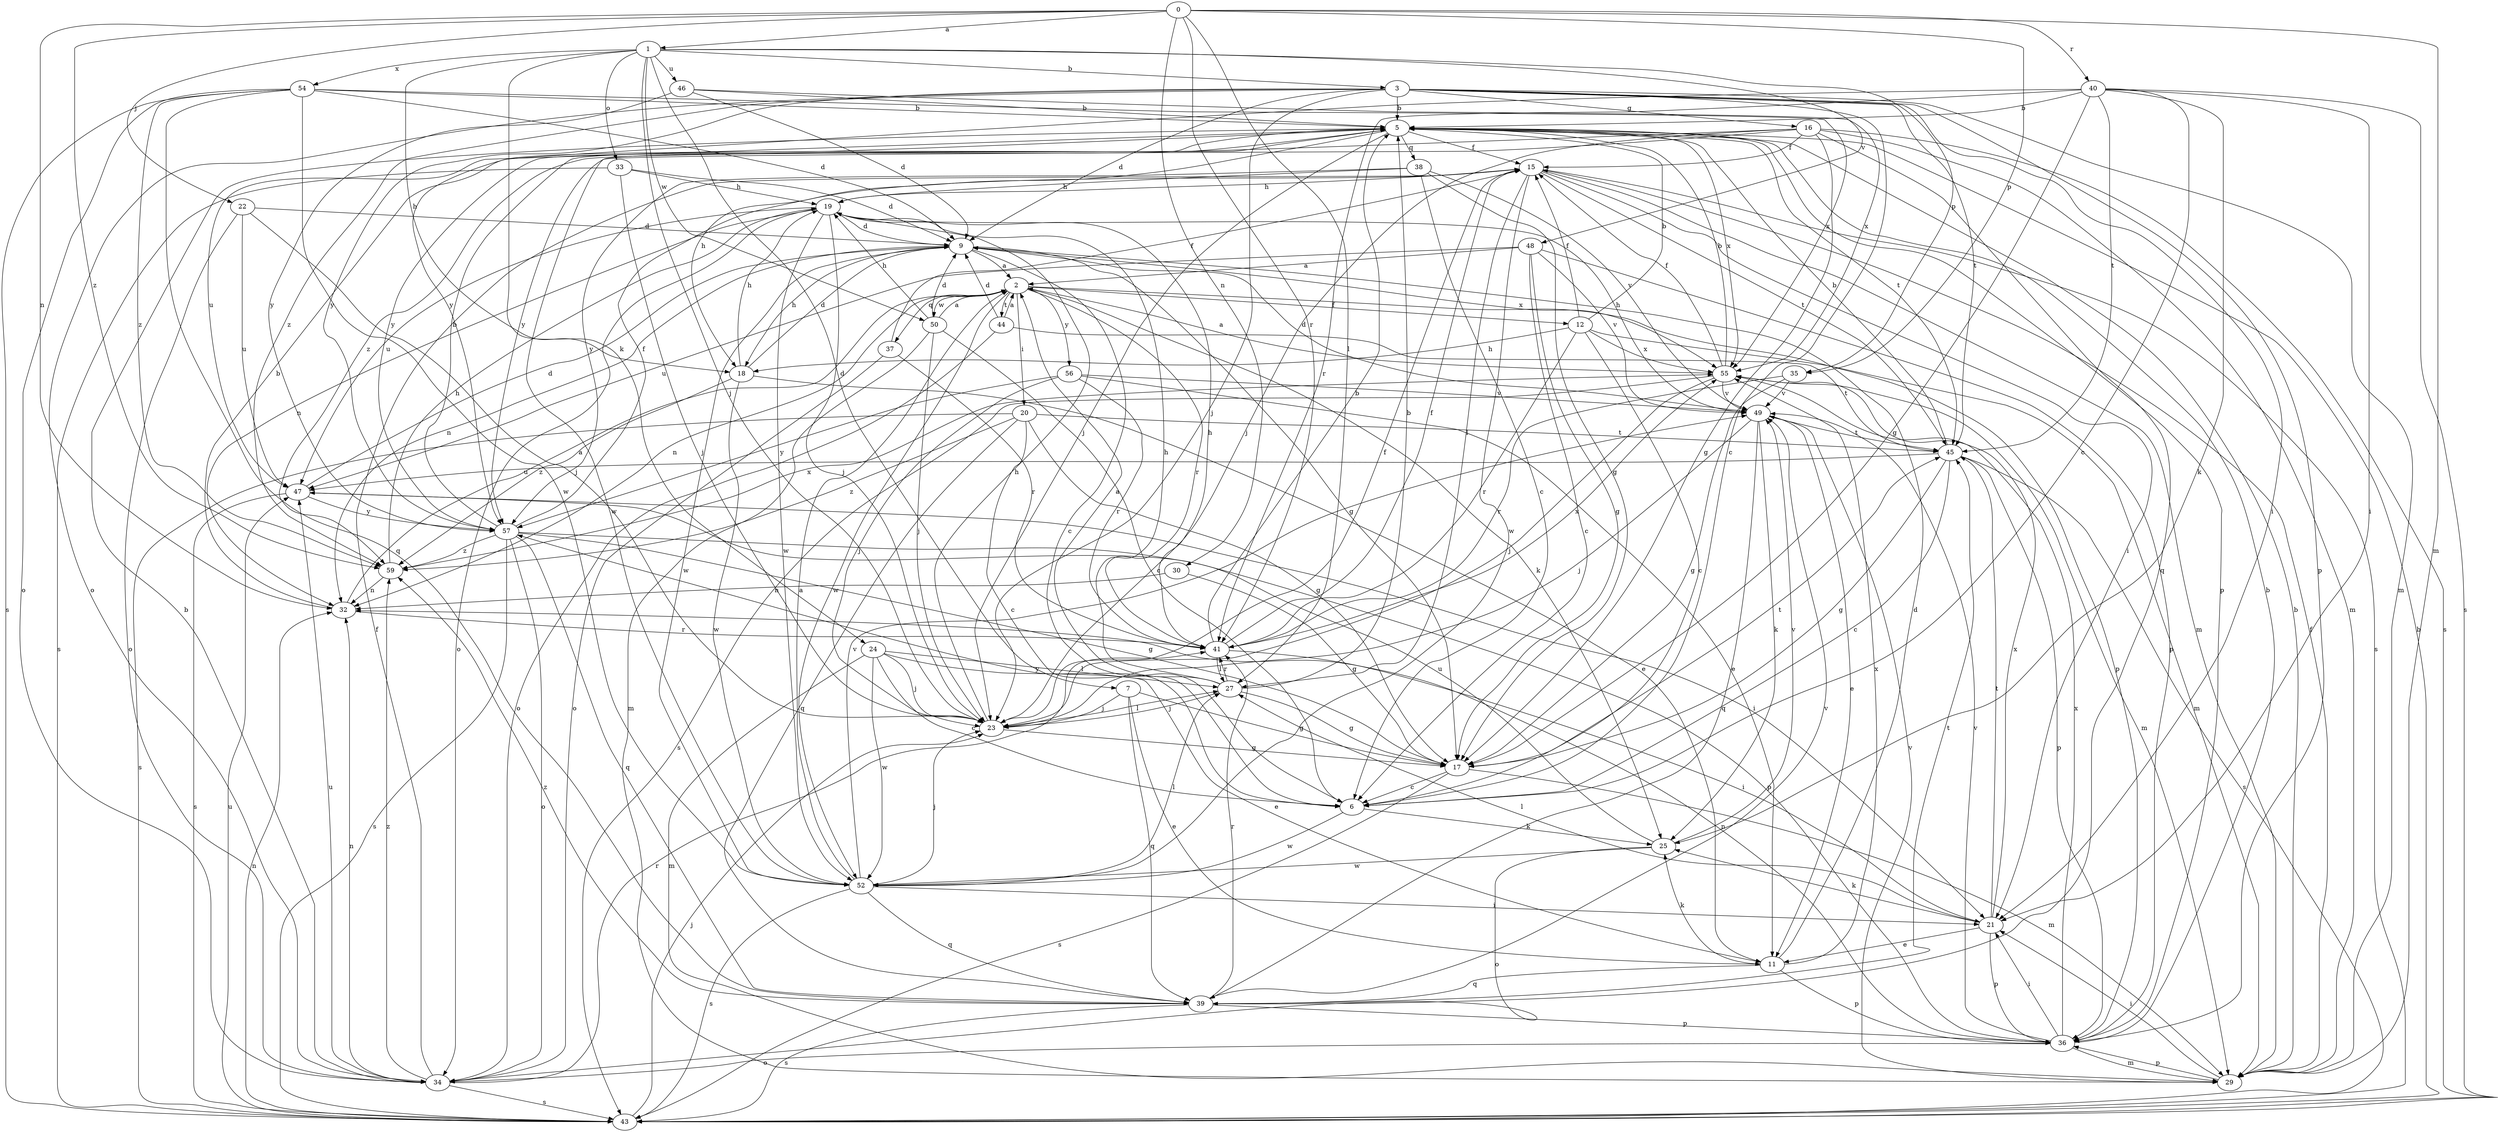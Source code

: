 strict digraph  {
0;
1;
2;
3;
5;
6;
7;
9;
11;
12;
15;
16;
17;
18;
19;
20;
21;
22;
23;
24;
25;
27;
29;
30;
32;
33;
34;
35;
36;
37;
38;
39;
40;
41;
43;
44;
45;
46;
47;
48;
49;
50;
52;
54;
55;
56;
57;
59;
0 -> 1  [label=a];
0 -> 22  [label=j];
0 -> 27  [label=l];
0 -> 29  [label=m];
0 -> 30  [label=n];
0 -> 32  [label=n];
0 -> 35  [label=p];
0 -> 40  [label=r];
0 -> 41  [label=r];
0 -> 59  [label=z];
1 -> 3  [label=b];
1 -> 7  [label=d];
1 -> 18  [label=h];
1 -> 23  [label=j];
1 -> 24  [label=k];
1 -> 33  [label=o];
1 -> 35  [label=p];
1 -> 46  [label=u];
1 -> 48  [label=v];
1 -> 50  [label=w];
1 -> 54  [label=x];
2 -> 12  [label=f];
2 -> 20  [label=i];
2 -> 25  [label=k];
2 -> 32  [label=n];
2 -> 36  [label=p];
2 -> 37  [label=q];
2 -> 41  [label=r];
2 -> 44  [label=t];
2 -> 50  [label=w];
2 -> 52  [label=w];
2 -> 56  [label=y];
3 -> 5  [label=b];
3 -> 6  [label=c];
3 -> 9  [label=d];
3 -> 16  [label=g];
3 -> 21  [label=i];
3 -> 23  [label=j];
3 -> 29  [label=m];
3 -> 34  [label=o];
3 -> 36  [label=p];
3 -> 45  [label=t];
3 -> 57  [label=y];
3 -> 59  [label=z];
5 -> 15  [label=f];
5 -> 18  [label=h];
5 -> 23  [label=j];
5 -> 36  [label=p];
5 -> 38  [label=q];
5 -> 45  [label=t];
5 -> 47  [label=u];
5 -> 52  [label=w];
5 -> 55  [label=x];
5 -> 57  [label=y];
6 -> 25  [label=k];
6 -> 52  [label=w];
6 -> 57  [label=y];
7 -> 11  [label=e];
7 -> 17  [label=g];
7 -> 23  [label=j];
7 -> 39  [label=q];
9 -> 2  [label=a];
9 -> 6  [label=c];
9 -> 17  [label=g];
9 -> 18  [label=h];
9 -> 32  [label=n];
9 -> 52  [label=w];
9 -> 55  [label=x];
11 -> 9  [label=d];
11 -> 25  [label=k];
11 -> 36  [label=p];
11 -> 39  [label=q];
11 -> 55  [label=x];
12 -> 5  [label=b];
12 -> 6  [label=c];
12 -> 15  [label=f];
12 -> 18  [label=h];
12 -> 29  [label=m];
12 -> 41  [label=r];
12 -> 55  [label=x];
15 -> 19  [label=h];
15 -> 21  [label=i];
15 -> 27  [label=l];
15 -> 29  [label=m];
15 -> 43  [label=s];
15 -> 45  [label=t];
15 -> 52  [label=w];
16 -> 15  [label=f];
16 -> 17  [label=g];
16 -> 23  [label=j];
16 -> 29  [label=m];
16 -> 39  [label=q];
16 -> 43  [label=s];
16 -> 57  [label=y];
16 -> 59  [label=z];
17 -> 6  [label=c];
17 -> 29  [label=m];
17 -> 43  [label=s];
17 -> 45  [label=t];
18 -> 9  [label=d];
18 -> 11  [label=e];
18 -> 19  [label=h];
18 -> 52  [label=w];
18 -> 59  [label=z];
19 -> 9  [label=d];
19 -> 23  [label=j];
19 -> 32  [label=n];
19 -> 34  [label=o];
19 -> 47  [label=u];
19 -> 52  [label=w];
20 -> 6  [label=c];
20 -> 17  [label=g];
20 -> 39  [label=q];
20 -> 43  [label=s];
20 -> 45  [label=t];
20 -> 59  [label=z];
21 -> 11  [label=e];
21 -> 25  [label=k];
21 -> 27  [label=l];
21 -> 36  [label=p];
21 -> 45  [label=t];
21 -> 55  [label=x];
22 -> 9  [label=d];
22 -> 23  [label=j];
22 -> 34  [label=o];
22 -> 47  [label=u];
23 -> 15  [label=f];
23 -> 17  [label=g];
23 -> 19  [label=h];
23 -> 27  [label=l];
24 -> 6  [label=c];
24 -> 11  [label=e];
24 -> 23  [label=j];
24 -> 27  [label=l];
24 -> 29  [label=m];
24 -> 52  [label=w];
25 -> 34  [label=o];
25 -> 47  [label=u];
25 -> 49  [label=v];
25 -> 52  [label=w];
27 -> 2  [label=a];
27 -> 5  [label=b];
27 -> 17  [label=g];
27 -> 19  [label=h];
27 -> 23  [label=j];
27 -> 41  [label=r];
29 -> 5  [label=b];
29 -> 15  [label=f];
29 -> 21  [label=i];
29 -> 36  [label=p];
29 -> 49  [label=v];
30 -> 17  [label=g];
30 -> 32  [label=n];
32 -> 2  [label=a];
32 -> 5  [label=b];
32 -> 41  [label=r];
33 -> 9  [label=d];
33 -> 19  [label=h];
33 -> 23  [label=j];
33 -> 43  [label=s];
34 -> 5  [label=b];
34 -> 15  [label=f];
34 -> 32  [label=n];
34 -> 41  [label=r];
34 -> 43  [label=s];
34 -> 47  [label=u];
34 -> 59  [label=z];
35 -> 17  [label=g];
35 -> 41  [label=r];
35 -> 49  [label=v];
36 -> 5  [label=b];
36 -> 21  [label=i];
36 -> 29  [label=m];
36 -> 32  [label=n];
36 -> 34  [label=o];
36 -> 49  [label=v];
36 -> 55  [label=x];
37 -> 15  [label=f];
37 -> 34  [label=o];
37 -> 41  [label=r];
38 -> 6  [label=c];
38 -> 17  [label=g];
38 -> 19  [label=h];
38 -> 49  [label=v];
38 -> 57  [label=y];
39 -> 36  [label=p];
39 -> 41  [label=r];
39 -> 43  [label=s];
39 -> 45  [label=t];
39 -> 49  [label=v];
39 -> 59  [label=z];
40 -> 5  [label=b];
40 -> 6  [label=c];
40 -> 17  [label=g];
40 -> 21  [label=i];
40 -> 25  [label=k];
40 -> 41  [label=r];
40 -> 43  [label=s];
40 -> 45  [label=t];
40 -> 57  [label=y];
41 -> 5  [label=b];
41 -> 15  [label=f];
41 -> 19  [label=h];
41 -> 21  [label=i];
41 -> 27  [label=l];
41 -> 55  [label=x];
43 -> 5  [label=b];
43 -> 23  [label=j];
43 -> 32  [label=n];
43 -> 47  [label=u];
44 -> 2  [label=a];
44 -> 9  [label=d];
44 -> 34  [label=o];
44 -> 45  [label=t];
45 -> 5  [label=b];
45 -> 6  [label=c];
45 -> 17  [label=g];
45 -> 36  [label=p];
45 -> 43  [label=s];
45 -> 47  [label=u];
46 -> 5  [label=b];
46 -> 9  [label=d];
46 -> 55  [label=x];
46 -> 57  [label=y];
47 -> 9  [label=d];
47 -> 21  [label=i];
47 -> 43  [label=s];
47 -> 57  [label=y];
48 -> 2  [label=a];
48 -> 6  [label=c];
48 -> 17  [label=g];
48 -> 36  [label=p];
48 -> 47  [label=u];
48 -> 49  [label=v];
49 -> 9  [label=d];
49 -> 11  [label=e];
49 -> 19  [label=h];
49 -> 23  [label=j];
49 -> 25  [label=k];
49 -> 39  [label=q];
49 -> 45  [label=t];
50 -> 2  [label=a];
50 -> 6  [label=c];
50 -> 9  [label=d];
50 -> 19  [label=h];
50 -> 23  [label=j];
50 -> 29  [label=m];
52 -> 2  [label=a];
52 -> 21  [label=i];
52 -> 23  [label=j];
52 -> 27  [label=l];
52 -> 39  [label=q];
52 -> 43  [label=s];
52 -> 49  [label=v];
54 -> 5  [label=b];
54 -> 9  [label=d];
54 -> 34  [label=o];
54 -> 39  [label=q];
54 -> 43  [label=s];
54 -> 52  [label=w];
54 -> 55  [label=x];
54 -> 59  [label=z];
55 -> 2  [label=a];
55 -> 5  [label=b];
55 -> 15  [label=f];
55 -> 23  [label=j];
55 -> 29  [label=m];
55 -> 43  [label=s];
55 -> 49  [label=v];
56 -> 11  [label=e];
56 -> 23  [label=j];
56 -> 41  [label=r];
56 -> 49  [label=v];
56 -> 57  [label=y];
57 -> 5  [label=b];
57 -> 15  [label=f];
57 -> 17  [label=g];
57 -> 34  [label=o];
57 -> 36  [label=p];
57 -> 39  [label=q];
57 -> 43  [label=s];
57 -> 59  [label=z];
59 -> 19  [label=h];
59 -> 32  [label=n];
59 -> 55  [label=x];
}
